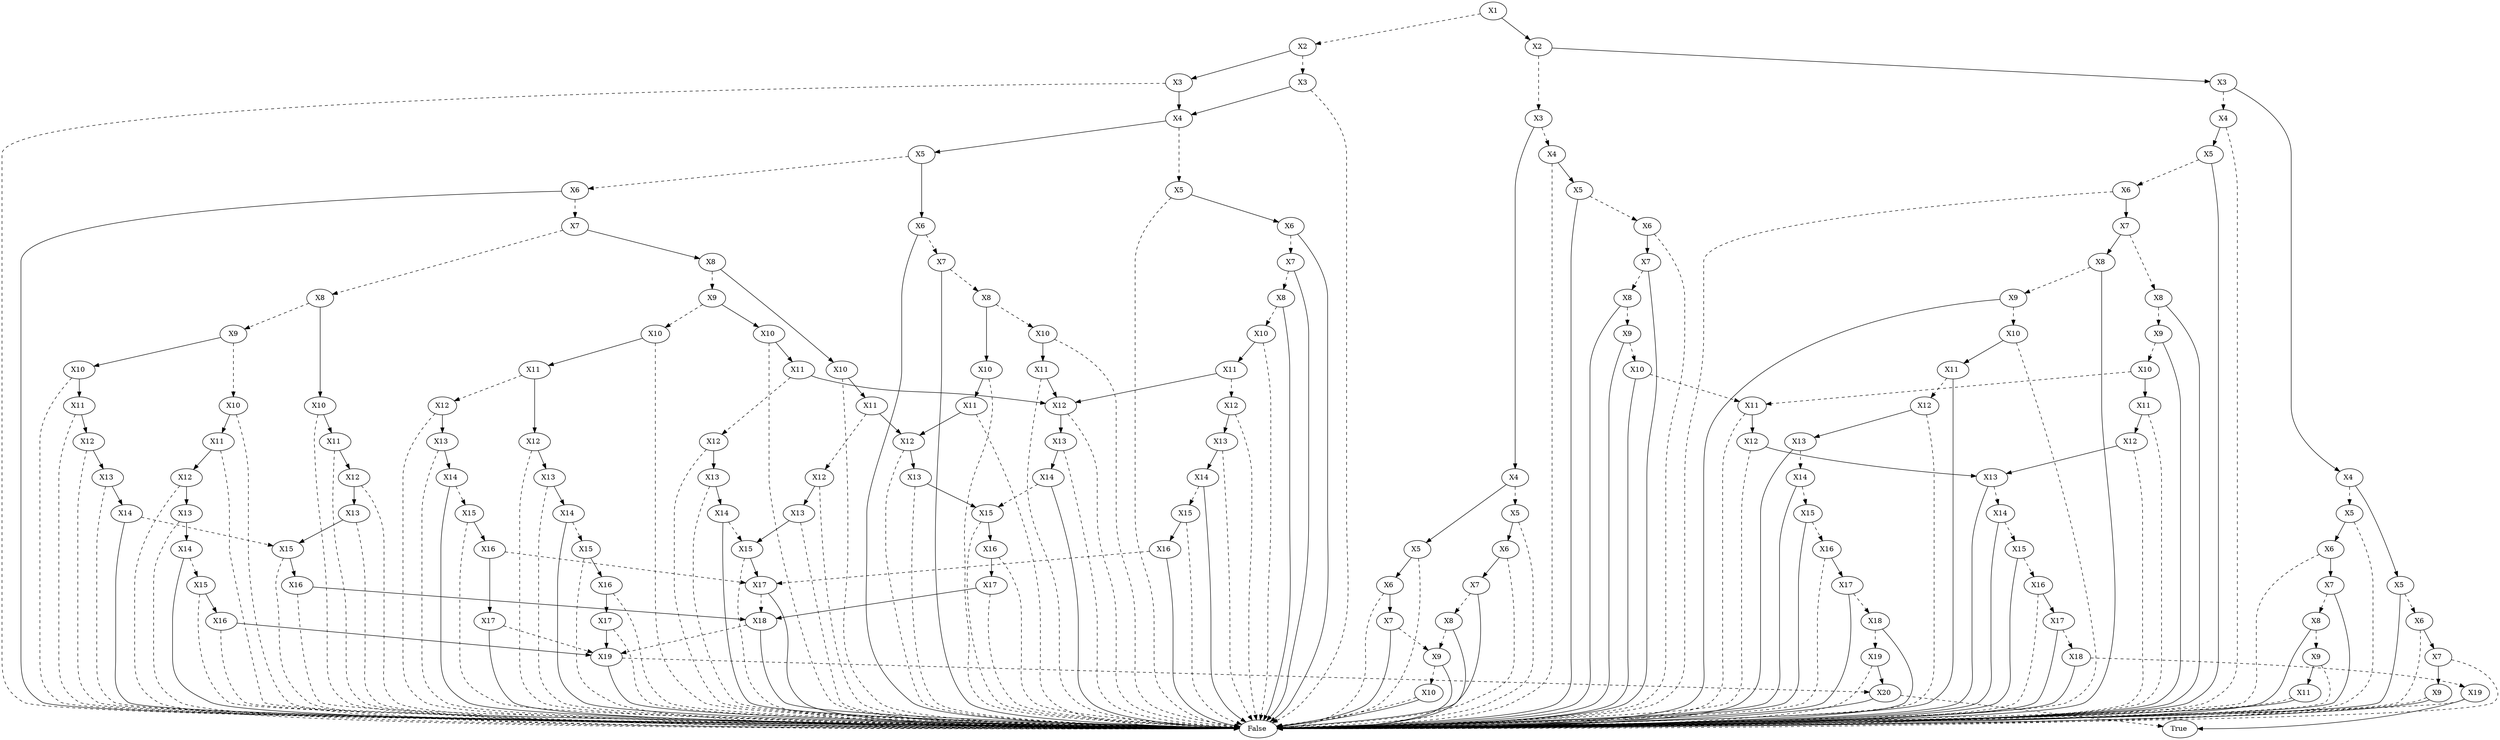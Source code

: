 digraph{139779483863792[label=X1]139780015691216[label="X2"]
139779483863792 -> 139780015691216[style=dashed label="" fontcolor = gray]
139779642337856[label="X3"]
139780015691216 -> 139779642337856[style=dashed label="" fontcolor = gray]
139778674896240[label="False"]
139779642337856 -> 139778674896240[style=dashed label="" fontcolor = gray]
139779641844896[label="X4 "]
139779642337856 -> 139779641844896 [label="" fontcolor = gray]
139779641835584[label="X5"]
139779641844896 -> 139779641835584[style=dashed label="" fontcolor = gray]
139778674896240[label="False"]
139779641835584 -> 139778674896240[style=dashed label="" fontcolor = gray]
139779641839856[label="X6 "]
139779641835584 -> 139779641839856 [label="" fontcolor = gray]
139779641847872[label="X7"]
139779641839856 -> 139779641847872[style=dashed label="" fontcolor = gray]
139779641848160[label="X8"]
139779641847872 -> 139779641848160[style=dashed label="" fontcolor = gray]
139779641848736[label="X10"]
139779641848160 -> 139779641848736[style=dashed label="" fontcolor = gray]
139778674896240[label="False"]
139779641848736 -> 139778674896240[style=dashed label="" fontcolor = gray]
139779641848928[label="X11 "]
139779641848736 -> 139779641848928 [label="" fontcolor = gray]
139779613089200[label="X12"]
139779641848928 -> 139779613089200[style=dashed label="" fontcolor = gray]
139778674896240[label="False"]
139779613089200 -> 139778674896240[style=dashed label="" fontcolor = gray]
139779613083200[label="X13 "]
139779613089200 -> 139779613083200 [label="" fontcolor = gray]
139778674896240[label="False"]
139779613083200 -> 139778674896240[style=dashed label="" fontcolor = gray]
139779604188224[label="X14 "]
139779613083200 -> 139779604188224 [label="" fontcolor = gray]
139779604188608[label="X15"]
139779604188224 -> 139779604188608[style=dashed label="" fontcolor = gray]
139778674896240[label="False"]
139779604188608 -> 139778674896240[style=dashed label="" fontcolor = gray]
139779604188896[label="X16 "]
139779604188608 -> 139779604188896 [label="" fontcolor = gray]
139779604189184[label="X17"]
139779604188896 -> 139779604189184[style=dashed label="" fontcolor = gray]
139779604189904[label="X18"]
139779604189184 -> 139779604189904[style=dashed label="" fontcolor = gray]
139779604189040[label="X19"]
139779604189904 -> 139779604189040[style=dashed label="" fontcolor = gray]
139779604193504[label="X20"]
139779604189040 -> 139779604193504[style=dashed label="" fontcolor = gray]
139779642365152[label="True"]
139779604193504 -> 139779642365152[style=dashed label="" fontcolor = gray]
139778674896240[label="False "]
139779604193504 -> 139778674896240 [label="" fontcolor = gray]
139778674896240[label="False "]
139779604189040 -> 139778674896240 [label="" fontcolor = gray]
139778674896240[label="False "]
139779604189904 -> 139778674896240 [label="" fontcolor = gray]
139778674896240[label="False "]
139779604189184 -> 139778674896240 [label="" fontcolor = gray]
139778674896240[label="False "]
139779604188896 -> 139778674896240 [label="" fontcolor = gray]
139778674896240[label="False "]
139779604188224 -> 139778674896240 [label="" fontcolor = gray]
139779604189376[label="X12 "]
139779641848928 -> 139779604189376 [label="" fontcolor = gray]
139778674896240[label="False"]
139779604189376 -> 139778674896240[style=dashed label="" fontcolor = gray]
139779604188560[label="X13 "]
139779604189376 -> 139779604188560 [label="" fontcolor = gray]
139778674896240[label="False"]
139779604188560 -> 139778674896240[style=dashed label="" fontcolor = gray]
139779604186496[label="X14 "]
139779604188560 -> 139779604186496 [label="" fontcolor = gray]
139779604511616[label="X15"]
139779604186496 -> 139779604511616[style=dashed label="" fontcolor = gray]
139778674896240[label="False"]
139779604511616 -> 139778674896240[style=dashed label="" fontcolor = gray]
139779604500624[label="X16 "]
139779604511616 -> 139779604500624 [label="" fontcolor = gray]
139778674896240[label="False"]
139779604500624 -> 139778674896240[style=dashed label="" fontcolor = gray]
139779604500912[label="X17 "]
139779604500624 -> 139779604500912 [label="" fontcolor = gray]
139778674896240[label="False"]
139779604500912 -> 139778674896240[style=dashed label="" fontcolor = gray]
139779604189904[label="X18 "]
139779604500912 -> 139779604189904 [label="" fontcolor = gray]
139778674896240[label="False "]
139779604186496 -> 139778674896240 [label="" fontcolor = gray]
139778674896240[label="False "]
139779641848160 -> 139778674896240 [label="" fontcolor = gray]
139778674896240[label="False "]
139779641847872 -> 139778674896240 [label="" fontcolor = gray]
139778674896240[label="False "]
139779641839856 -> 139778674896240 [label="" fontcolor = gray]
139779604501104[label="X5 "]
139779641844896 -> 139779604501104 [label="" fontcolor = gray]
139779604501296[label="X6"]
139779604501104 -> 139779604501296[style=dashed label="" fontcolor = gray]
139779604512144[label="X7"]
139779604501296 -> 139779604512144[style=dashed label="" fontcolor = gray]
139779604509840[label="X8"]
139779604512144 -> 139779604509840[style=dashed label="" fontcolor = gray]
139779604501200[label="X9"]
139779604509840 -> 139779604501200[style=dashed label="" fontcolor = gray]
139779604499568[label="X10"]
139779604501200 -> 139779604499568[style=dashed label="" fontcolor = gray]
139778674896240[label="False"]
139779604499568 -> 139778674896240[style=dashed label="" fontcolor = gray]
139779604498320[label="X11 "]
139779604499568 -> 139779604498320 [label="" fontcolor = gray]
139778674896240[label="False"]
139779604498320 -> 139778674896240[style=dashed label="" fontcolor = gray]
139779604499664[label="X12 "]
139779604498320 -> 139779604499664 [label="" fontcolor = gray]
139778674896240[label="False"]
139779604499664 -> 139778674896240[style=dashed label="" fontcolor = gray]
139779604498896[label="X13 "]
139779604499664 -> 139779604498896 [label="" fontcolor = gray]
139778674896240[label="False"]
139779604498896 -> 139778674896240[style=dashed label="" fontcolor = gray]
139779603836320[label="X14 "]
139779604498896 -> 139779603836320 [label="" fontcolor = gray]
139779603835552[label="X15"]
139779603836320 -> 139779603835552[style=dashed label="" fontcolor = gray]
139778674896240[label="False"]
139779603835552 -> 139778674896240[style=dashed label="" fontcolor = gray]
139779594862208[label="X16 "]
139779603835552 -> 139779594862208 [label="" fontcolor = gray]
139778674896240[label="False"]
139779594862208 -> 139778674896240[style=dashed label="" fontcolor = gray]
139779604189040[label="X19 "]
139779594862208 -> 139779604189040 [label="" fontcolor = gray]
139778674896240[label="False "]
139779603836320 -> 139778674896240 [label="" fontcolor = gray]
139779594856112[label="X10 "]
139779604501200 -> 139779594856112 [label="" fontcolor = gray]
139778674896240[label="False"]
139779594856112 -> 139778674896240[style=dashed label="" fontcolor = gray]
139779594860672[label="X11 "]
139779594856112 -> 139779594860672 [label="" fontcolor = gray]
139778674896240[label="False"]
139779594860672 -> 139778674896240[style=dashed label="" fontcolor = gray]
139779594856304[label="X12 "]
139779594860672 -> 139779594856304 [label="" fontcolor = gray]
139778674896240[label="False"]
139779594856304 -> 139778674896240[style=dashed label="" fontcolor = gray]
139779594852848[label="X13 "]
139779594856304 -> 139779594852848 [label="" fontcolor = gray]
139778674896240[label="False"]
139779594852848 -> 139778674896240[style=dashed label="" fontcolor = gray]
139779594861728[label="X14 "]
139779594852848 -> 139779594861728 [label="" fontcolor = gray]
139779594861056[label="X15"]
139779594861728 -> 139779594861056[style=dashed label="" fontcolor = gray]
139778674896240[label="False"]
139779594861056 -> 139778674896240[style=dashed label="" fontcolor = gray]
139780020941968[label="X16 "]
139779594861056 -> 139780020941968 [label="" fontcolor = gray]
139778674896240[label="False"]
139780020941968 -> 139778674896240[style=dashed label="" fontcolor = gray]
139779604189904[label="X18 "]
139780020941968 -> 139779604189904 [label="" fontcolor = gray]
139778674896240[label="False "]
139779594861728 -> 139778674896240 [label="" fontcolor = gray]
139779366046016[label="X10 "]
139779604509840 -> 139779366046016 [label="" fontcolor = gray]
139778674896240[label="False"]
139779366046016 -> 139778674896240[style=dashed label="" fontcolor = gray]
139779612845984[label="X11 "]
139779366046016 -> 139779612845984 [label="" fontcolor = gray]
139778674896240[label="False"]
139779612845984 -> 139778674896240[style=dashed label="" fontcolor = gray]
139779612269904[label="X12 "]
139779612845984 -> 139779612269904 [label="" fontcolor = gray]
139778674896240[label="False"]
139779612269904 -> 139778674896240[style=dashed label="" fontcolor = gray]
139779612270960[label="X13 "]
139779612269904 -> 139779612270960 [label="" fontcolor = gray]
139778674896240[label="False"]
139779612270960 -> 139778674896240[style=dashed label="" fontcolor = gray]
139779594861056[label="X15 "]
139779612270960 -> 139779594861056 [label="" fontcolor = gray]
139779612505856[label="X8 "]
139779604512144 -> 139779612505856 [label="" fontcolor = gray]
139779641472192[label="X9"]
139779612505856 -> 139779641472192[style=dashed label="" fontcolor = gray]
139779641470848[label="X10"]
139779641472192 -> 139779641470848[style=dashed label="" fontcolor = gray]
139778674896240[label="False"]
139779641470848 -> 139778674896240[style=dashed label="" fontcolor = gray]
139779641468208[label="X11 "]
139779641470848 -> 139779641468208 [label="" fontcolor = gray]
139779641469072[label="X12"]
139779641468208 -> 139779641469072[style=dashed label="" fontcolor = gray]
139778674896240[label="False"]
139779641469072 -> 139778674896240[style=dashed label="" fontcolor = gray]
139779641474880[label="X13 "]
139779641469072 -> 139779641474880 [label="" fontcolor = gray]
139778674896240[label="False"]
139779641474880 -> 139778674896240[style=dashed label="" fontcolor = gray]
139779641484208[label="X14 "]
139779641474880 -> 139779641484208 [label="" fontcolor = gray]
139779641485168[label="X15"]
139779641484208 -> 139779641485168[style=dashed label="" fontcolor = gray]
139778674896240[label="False"]
139779641485168 -> 139778674896240[style=dashed label="" fontcolor = gray]
139779641596064[label="X16 "]
139779641485168 -> 139779641596064 [label="" fontcolor = gray]
139779604189184[label="X17"]
139779641596064 -> 139779604189184[style=dashed label="" fontcolor = gray]
139779641596304[label="X17 "]
139779641596064 -> 139779641596304 [label="" fontcolor = gray]
139779604189040[label="X19"]
139779641596304 -> 139779604189040[style=dashed label="" fontcolor = gray]
139778674896240[label="False "]
139779641596304 -> 139778674896240 [label="" fontcolor = gray]
139778674896240[label="False "]
139779641484208 -> 139778674896240 [label="" fontcolor = gray]
139779641591456[label="X12 "]
139779641468208 -> 139779641591456 [label="" fontcolor = gray]
139778674896240[label="False"]
139779641591456 -> 139778674896240[style=dashed label="" fontcolor = gray]
139779641596832[label="X13 "]
139779641591456 -> 139779641596832 [label="" fontcolor = gray]
139778674896240[label="False"]
139779641596832 -> 139778674896240[style=dashed label="" fontcolor = gray]
139779641596544[label="X14 "]
139779641596832 -> 139779641596544 [label="" fontcolor = gray]
139779641590832[label="X15"]
139779641596544 -> 139779641590832[style=dashed label="" fontcolor = gray]
139778674896240[label="False"]
139779641590832 -> 139778674896240[style=dashed label="" fontcolor = gray]
139779641591936[label="X16 "]
139779641590832 -> 139779641591936 [label="" fontcolor = gray]
139778674896240[label="False"]
139779641591936 -> 139778674896240[style=dashed label="" fontcolor = gray]
139779641592224[label="X17 "]
139779641591936 -> 139779641592224 [label="" fontcolor = gray]
139778674896240[label="False"]
139779641592224 -> 139778674896240[style=dashed label="" fontcolor = gray]
139779604189040[label="X19 "]
139779641592224 -> 139779604189040 [label="" fontcolor = gray]
139778674896240[label="False "]
139779641596544 -> 139778674896240 [label="" fontcolor = gray]
139779641592992[label="X10 "]
139779641472192 -> 139779641592992 [label="" fontcolor = gray]
139778674896240[label="False"]
139779641592992 -> 139778674896240[style=dashed label="" fontcolor = gray]
139779641594192[label="X11 "]
139779641592992 -> 139779641594192 [label="" fontcolor = gray]
139779641595344[label="X12"]
139779641594192 -> 139779641595344[style=dashed label="" fontcolor = gray]
139778674896240[label="False"]
139779641595344 -> 139778674896240[style=dashed label="" fontcolor = gray]
139779641595632[label="X13 "]
139779641595344 -> 139779641595632 [label="" fontcolor = gray]
139778674896240[label="False"]
139779641595632 -> 139778674896240[style=dashed label="" fontcolor = gray]
139779641596784[label="X14 "]
139779641595632 -> 139779641596784 [label="" fontcolor = gray]
139779641596976[label="X15"]
139779641596784 -> 139779641596976[style=dashed label="" fontcolor = gray]
139778674896240[label="False"]
139779641596976 -> 139778674896240[style=dashed label="" fontcolor = gray]
139779604189184[label="X17 "]
139779641596976 -> 139779604189184 [label="" fontcolor = gray]
139778674896240[label="False "]
139779641596784 -> 139778674896240 [label="" fontcolor = gray]
139779604189376[label="X12 "]
139779641594192 -> 139779604189376 [label="" fontcolor = gray]
139779641597216[label="X10 "]
139779612505856 -> 139779641597216 [label="" fontcolor = gray]
139778674896240[label="False"]
139779641597216 -> 139778674896240[style=dashed label="" fontcolor = gray]
139779641598512[label="X11 "]
139779641597216 -> 139779641598512 [label="" fontcolor = gray]
139779641599136[label="X12"]
139779641598512 -> 139779641599136[style=dashed label="" fontcolor = gray]
139778674896240[label="False"]
139779641599136 -> 139778674896240[style=dashed label="" fontcolor = gray]
139779641599568[label="X13 "]
139779641599136 -> 139779641599568 [label="" fontcolor = gray]
139778674896240[label="False"]
139779641599568 -> 139778674896240[style=dashed label="" fontcolor = gray]
139779641596976[label="X15 "]
139779641599568 -> 139779641596976 [label="" fontcolor = gray]
139779641599904[label="X12 "]
139779641598512 -> 139779641599904 [label="" fontcolor = gray]
139778674896240[label="False"]
139779641599904 -> 139778674896240[style=dashed label="" fontcolor = gray]
139779641600144[label="X13 "]
139779641599904 -> 139779641600144 [label="" fontcolor = gray]
139778674896240[label="False"]
139779641600144 -> 139778674896240[style=dashed label="" fontcolor = gray]
139779604511616[label="X15 "]
139779641600144 -> 139779604511616 [label="" fontcolor = gray]
139778674896240[label="False "]
139779604501296 -> 139778674896240 [label="" fontcolor = gray]
139779641600288[label="X6 "]
139779604501104 -> 139779641600288 [label="" fontcolor = gray]
139779641600480[label="X7"]
139779641600288 -> 139779641600480[style=dashed label="" fontcolor = gray]
139779641600816[label="X8"]
139779641600480 -> 139779641600816[style=dashed label="" fontcolor = gray]
139779641600864[label="X10"]
139779641600816 -> 139779641600864[style=dashed label="" fontcolor = gray]
139778674896240[label="False"]
139779641600864 -> 139778674896240[style=dashed label="" fontcolor = gray]
139779641600960[label="X11 "]
139779641600864 -> 139779641600960 [label="" fontcolor = gray]
139778674896240[label="False"]
139779641600960 -> 139778674896240[style=dashed label="" fontcolor = gray]
139779604189376[label="X12 "]
139779641600960 -> 139779604189376 [label="" fontcolor = gray]
139779641601056[label="X10 "]
139779641600816 -> 139779641601056 [label="" fontcolor = gray]
139778674896240[label="False"]
139779641601056 -> 139778674896240[style=dashed label="" fontcolor = gray]
139779641601152[label="X11 "]
139779641601056 -> 139779641601152 [label="" fontcolor = gray]
139778674896240[label="False"]
139779641601152 -> 139778674896240[style=dashed label="" fontcolor = gray]
139779641599904[label="X12 "]
139779641601152 -> 139779641599904 [label="" fontcolor = gray]
139778674896240[label="False "]
139779641600480 -> 139778674896240 [label="" fontcolor = gray]
139778674896240[label="False "]
139779641600288 -> 139778674896240 [label="" fontcolor = gray]
139779641601200[label="X3 "]
139780015691216 -> 139779641601200 [label="" fontcolor = gray]
139778674896240[label="False"]
139779641601200 -> 139778674896240[style=dashed label="" fontcolor = gray]
139779641844896[label="X4 "]
139779641601200 -> 139779641844896 [label="" fontcolor = gray]
139779641601632[label="X2 "]
139779483863792 -> 139779641601632 [label="" fontcolor = gray]
139779641601680[label="X3"]
139779641601632 -> 139779641601680[style=dashed label="" fontcolor = gray]
139779641601728[label="X4"]
139779641601680 -> 139779641601728[style=dashed label="" fontcolor = gray]
139778674896240[label="False"]
139779641601728 -> 139778674896240[style=dashed label="" fontcolor = gray]
139779641601776[label="X5 "]
139779641601728 -> 139779641601776 [label="" fontcolor = gray]
139779641601824[label="X6"]
139779641601776 -> 139779641601824[style=dashed label="" fontcolor = gray]
139778674896240[label="False"]
139779641601824 -> 139778674896240[style=dashed label="" fontcolor = gray]
139779641601872[label="X7 "]
139779641601824 -> 139779641601872 [label="" fontcolor = gray]
139779641601920[label="X8"]
139779641601872 -> 139779641601920[style=dashed label="" fontcolor = gray]
139779641601968[label="X9"]
139779641601920 -> 139779641601968[style=dashed label="" fontcolor = gray]
139779641602016[label="X10"]
139779641601968 -> 139779641602016[style=dashed label="" fontcolor = gray]
139779641602064[label="X11"]
139779641602016 -> 139779641602064[style=dashed label="" fontcolor = gray]
139778674896240[label="False"]
139779641602064 -> 139778674896240[style=dashed label="" fontcolor = gray]
139779641602112[label="X12 "]
139779641602064 -> 139779641602112 [label="" fontcolor = gray]
139778674896240[label="False"]
139779641602112 -> 139778674896240[style=dashed label="" fontcolor = gray]
139779641602160[label="X13 "]
139779641602112 -> 139779641602160 [label="" fontcolor = gray]
139779641602208[label="X14"]
139779641602160 -> 139779641602208[style=dashed label="" fontcolor = gray]
139779641602256[label="X15"]
139779641602208 -> 139779641602256[style=dashed label="" fontcolor = gray]
139779641602304[label="X16"]
139779641602256 -> 139779641602304[style=dashed label="" fontcolor = gray]
139778674896240[label="False"]
139779641602304 -> 139778674896240[style=dashed label="" fontcolor = gray]
139779641602352[label="X17 "]
139779641602304 -> 139779641602352 [label="" fontcolor = gray]
139779641602400[label="X18"]
139779641602352 -> 139779641602400[style=dashed label="" fontcolor = gray]
139779641602448[label="X19"]
139779641602400 -> 139779641602448[style=dashed label="" fontcolor = gray]
139778674896240[label="False"]
139779641602448 -> 139778674896240[style=dashed label="" fontcolor = gray]
139779642365152[label="True "]
139779641602448 -> 139779642365152 [label="" fontcolor = gray]
139778674896240[label="False "]
139779641602400 -> 139778674896240 [label="" fontcolor = gray]
139778674896240[label="False "]
139779641602352 -> 139778674896240 [label="" fontcolor = gray]
139778674896240[label="False "]
139779641602256 -> 139778674896240 [label="" fontcolor = gray]
139778674896240[label="False "]
139779641602208 -> 139778674896240 [label="" fontcolor = gray]
139778674896240[label="False "]
139779641602160 -> 139778674896240 [label="" fontcolor = gray]
139778674896240[label="False "]
139779641602016 -> 139778674896240 [label="" fontcolor = gray]
139778674896240[label="False "]
139779641601968 -> 139778674896240 [label="" fontcolor = gray]
139778674896240[label="False "]
139779641601920 -> 139778674896240 [label="" fontcolor = gray]
139778674896240[label="False "]
139779641601872 -> 139778674896240 [label="" fontcolor = gray]
139778674896240[label="False "]
139779641601776 -> 139778674896240 [label="" fontcolor = gray]
139779641602496[label="X4 "]
139779641601680 -> 139779641602496 [label="" fontcolor = gray]
139779641602544[label="X5"]
139779641602496 -> 139779641602544[style=dashed label="" fontcolor = gray]
139778674896240[label="False"]
139779641602544 -> 139778674896240[style=dashed label="" fontcolor = gray]
139779641603936[label="X6 "]
139779641602544 -> 139779641603936 [label="" fontcolor = gray]
139778674896240[label="False"]
139779641603936 -> 139778674896240[style=dashed label="" fontcolor = gray]
139779641603984[label="X7 "]
139779641603936 -> 139779641603984 [label="" fontcolor = gray]
139779641604032[label="X8"]
139779641603984 -> 139779641604032[style=dashed label="" fontcolor = gray]
139779641604080[label="X9"]
139779641604032 -> 139779641604080[style=dashed label="" fontcolor = gray]
139779641604128[label="X10"]
139779641604080 -> 139779641604128[style=dashed label="" fontcolor = gray]
139778674896240[label="False"]
139779641604128 -> 139778674896240[style=dashed label="" fontcolor = gray]
139778674896240[label="False "]
139779641604128 -> 139778674896240 [label="" fontcolor = gray]
139778674896240[label="False "]
139779641604080 -> 139778674896240 [label="" fontcolor = gray]
139778674896240[label="False "]
139779641604032 -> 139778674896240 [label="" fontcolor = gray]
139778674896240[label="False "]
139779641603984 -> 139778674896240 [label="" fontcolor = gray]
139779641604560[label="X5 "]
139779641602496 -> 139779641604560 [label="" fontcolor = gray]
139778674896240[label="False"]
139779641604560 -> 139778674896240[style=dashed label="" fontcolor = gray]
139779641604896[label="X6 "]
139779641604560 -> 139779641604896 [label="" fontcolor = gray]
139778674896240[label="False"]
139779641604896 -> 139778674896240[style=dashed label="" fontcolor = gray]
139779641604944[label="X7 "]
139779641604896 -> 139779641604944 [label="" fontcolor = gray]
139779641604080[label="X9"]
139779641604944 -> 139779641604080[style=dashed label="" fontcolor = gray]
139778674896240[label="False "]
139779641604944 -> 139778674896240 [label="" fontcolor = gray]
139779641604992[label="X3 "]
139779641601632 -> 139779641604992 [label="" fontcolor = gray]
139779641605040[label="X4"]
139779641604992 -> 139779641605040[style=dashed label="" fontcolor = gray]
139778674896240[label="False"]
139779641605040 -> 139778674896240[style=dashed label="" fontcolor = gray]
139779641605088[label="X5 "]
139779641605040 -> 139779641605088 [label="" fontcolor = gray]
139779641605136[label="X6"]
139779641605088 -> 139779641605136[style=dashed label="" fontcolor = gray]
139778674896240[label="False"]
139779641605136 -> 139778674896240[style=dashed label="" fontcolor = gray]
139779641605184[label="X7 "]
139779641605136 -> 139779641605184 [label="" fontcolor = gray]
139779641605232[label="X8"]
139779641605184 -> 139779641605232[style=dashed label="" fontcolor = gray]
139779641605280[label="X9"]
139779641605232 -> 139779641605280[style=dashed label="" fontcolor = gray]
139779641605328[label="X10"]
139779641605280 -> 139779641605328[style=dashed label="" fontcolor = gray]
139779641602064[label="X11"]
139779641605328 -> 139779641602064[style=dashed label="" fontcolor = gray]
139779641605376[label="X11 "]
139779641605328 -> 139779641605376 [label="" fontcolor = gray]
139778674896240[label="False"]
139779641605376 -> 139778674896240[style=dashed label="" fontcolor = gray]
139779641605424[label="X12 "]
139779641605376 -> 139779641605424 [label="" fontcolor = gray]
139778674896240[label="False"]
139779641605424 -> 139778674896240[style=dashed label="" fontcolor = gray]
139779641602160[label="X13 "]
139779641605424 -> 139779641602160 [label="" fontcolor = gray]
139778674896240[label="False "]
139779641605280 -> 139778674896240 [label="" fontcolor = gray]
139778674896240[label="False "]
139779641605232 -> 139778674896240 [label="" fontcolor = gray]
139779641605472[label="X8 "]
139779641605184 -> 139779641605472 [label="" fontcolor = gray]
139779641605520[label="X9"]
139779641605472 -> 139779641605520[style=dashed label="" fontcolor = gray]
139779641605568[label="X10"]
139779641605520 -> 139779641605568[style=dashed label="" fontcolor = gray]
139778674896240[label="False"]
139779641605568 -> 139778674896240[style=dashed label="" fontcolor = gray]
139779641605616[label="X11 "]
139779641605568 -> 139779641605616 [label="" fontcolor = gray]
139779641605664[label="X12"]
139779641605616 -> 139779641605664[style=dashed label="" fontcolor = gray]
139778674896240[label="False"]
139779641605664 -> 139778674896240[style=dashed label="" fontcolor = gray]
139779641605712[label="X13 "]
139779641605664 -> 139779641605712 [label="" fontcolor = gray]
139779641605760[label="X14"]
139779641605712 -> 139779641605760[style=dashed label="" fontcolor = gray]
139779641605808[label="X15"]
139779641605760 -> 139779641605808[style=dashed label="" fontcolor = gray]
139779641605856[label="X16"]
139779641605808 -> 139779641605856[style=dashed label="" fontcolor = gray]
139778674896240[label="False"]
139779641605856 -> 139778674896240[style=dashed label="" fontcolor = gray]
139779641605904[label="X17 "]
139779641605856 -> 139779641605904 [label="" fontcolor = gray]
139779641605952[label="X18"]
139779641605904 -> 139779641605952[style=dashed label="" fontcolor = gray]
139779641606000[label="X19"]
139779641605952 -> 139779641606000[style=dashed label="" fontcolor = gray]
139778674896240[label="False"]
139779641606000 -> 139778674896240[style=dashed label="" fontcolor = gray]
139779604193504[label="X20 "]
139779641606000 -> 139779604193504 [label="" fontcolor = gray]
139778674896240[label="False "]
139779641605952 -> 139778674896240 [label="" fontcolor = gray]
139778674896240[label="False "]
139779641605904 -> 139778674896240 [label="" fontcolor = gray]
139778674896240[label="False "]
139779641605808 -> 139778674896240 [label="" fontcolor = gray]
139778674896240[label="False "]
139779641605760 -> 139778674896240 [label="" fontcolor = gray]
139778674896240[label="False "]
139779641605712 -> 139778674896240 [label="" fontcolor = gray]
139778674896240[label="False "]
139779641605616 -> 139778674896240 [label="" fontcolor = gray]
139778674896240[label="False "]
139779641605520 -> 139778674896240 [label="" fontcolor = gray]
139778674896240[label="False "]
139779641605472 -> 139778674896240 [label="" fontcolor = gray]
139778674896240[label="False "]
139779641605088 -> 139778674896240 [label="" fontcolor = gray]
139779642139760[label="X4 "]
139779641604992 -> 139779642139760 [label="" fontcolor = gray]
139779642144368[label="X5"]
139779642139760 -> 139779642144368[style=dashed label="" fontcolor = gray]
139778674896240[label="False"]
139779642144368 -> 139778674896240[style=dashed label="" fontcolor = gray]
139779642146768[label="X6 "]
139779642144368 -> 139779642146768 [label="" fontcolor = gray]
139778674896240[label="False"]
139779642146768 -> 139778674896240[style=dashed label="" fontcolor = gray]
139779642131840[label="X7 "]
139779642146768 -> 139779642131840 [label="" fontcolor = gray]
139779642145856[label="X8"]
139779642131840 -> 139779642145856[style=dashed label="" fontcolor = gray]
139779642143888[label="X9"]
139779642145856 -> 139779642143888[style=dashed label="" fontcolor = gray]
139778674896240[label="False"]
139779642143888 -> 139778674896240[style=dashed label="" fontcolor = gray]
139779642146048[label="X11 "]
139779642143888 -> 139779642146048 [label="" fontcolor = gray]
139778674896240[label="False"]
139779642146048 -> 139778674896240[style=dashed label="" fontcolor = gray]
139778674896240[label="False "]
139779642146048 -> 139778674896240 [label="" fontcolor = gray]
139778674896240[label="False "]
139779642145856 -> 139778674896240 [label="" fontcolor = gray]
139778674896240[label="False "]
139779642131840 -> 139778674896240 [label="" fontcolor = gray]
139779642145904[label="X5 "]
139779642139760 -> 139779642145904 [label="" fontcolor = gray]
139779642146432[label="X6"]
139779642145904 -> 139779642146432[style=dashed label="" fontcolor = gray]
139778674896240[label="False"]
139779642146432 -> 139778674896240[style=dashed label="" fontcolor = gray]
139779642144800[label="X7 "]
139779642146432 -> 139779642144800 [label="" fontcolor = gray]
139778674896240[label="False"]
139779642144800 -> 139778674896240[style=dashed label="" fontcolor = gray]
139779641604464[label="X9 "]
139779642144800 -> 139779641604464 [label="" fontcolor = gray]
139778674896240[label="False"]
139779641604464 -> 139778674896240[style=dashed label="" fontcolor = gray]
139778674896240[label="False "]
139779641604464 -> 139778674896240 [label="" fontcolor = gray]
139778674896240[label="False "]
139779642145904 -> 139778674896240 [label="" fontcolor = gray]
}